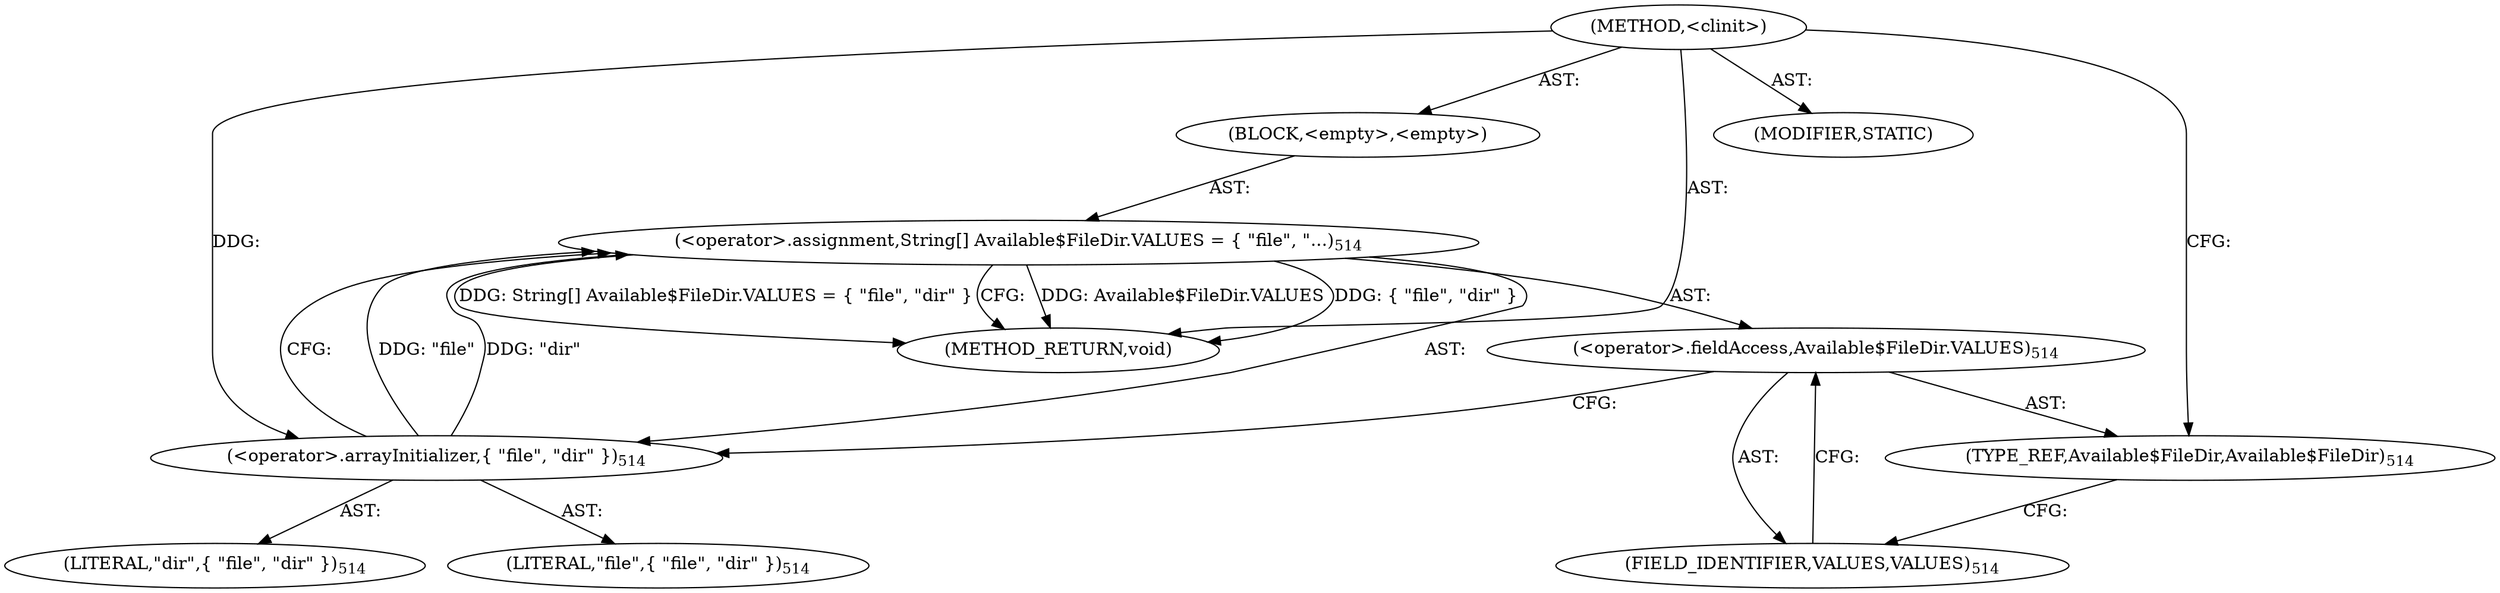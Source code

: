 digraph "&lt;clinit&gt;" {  
"111669149719" [label = <(METHOD,&lt;clinit&gt;)> ]
"25769803870" [label = <(BLOCK,&lt;empty&gt;,&lt;empty&gt;)> ]
"30064771432" [label = <(&lt;operator&gt;.assignment,String[] Available$FileDir.VALUES = { &quot;file&quot;, &quot;...)<SUB>514</SUB>> ]
"30064771433" [label = <(&lt;operator&gt;.fieldAccess,Available$FileDir.VALUES)<SUB>514</SUB>> ]
"180388626433" [label = <(TYPE_REF,Available$FileDir,Available$FileDir)<SUB>514</SUB>> ]
"55834574948" [label = <(FIELD_IDENTIFIER,VALUES,VALUES)<SUB>514</SUB>> ]
"30064771434" [label = <(&lt;operator&gt;.arrayInitializer,{ &quot;file&quot;, &quot;dir&quot; })<SUB>514</SUB>> ]
"90194313315" [label = <(LITERAL,&quot;file&quot;,{ &quot;file&quot;, &quot;dir&quot; })<SUB>514</SUB>> ]
"90194313316" [label = <(LITERAL,&quot;dir&quot;,{ &quot;file&quot;, &quot;dir&quot; })<SUB>514</SUB>> ]
"133143986235" [label = <(MODIFIER,STATIC)> ]
"128849018903" [label = <(METHOD_RETURN,void)> ]
  "111669149719" -> "25769803870"  [ label = "AST: "] 
  "111669149719" -> "133143986235"  [ label = "AST: "] 
  "111669149719" -> "128849018903"  [ label = "AST: "] 
  "25769803870" -> "30064771432"  [ label = "AST: "] 
  "30064771432" -> "30064771433"  [ label = "AST: "] 
  "30064771432" -> "30064771434"  [ label = "AST: "] 
  "30064771433" -> "180388626433"  [ label = "AST: "] 
  "30064771433" -> "55834574948"  [ label = "AST: "] 
  "30064771434" -> "90194313315"  [ label = "AST: "] 
  "30064771434" -> "90194313316"  [ label = "AST: "] 
  "30064771432" -> "128849018903"  [ label = "CFG: "] 
  "30064771433" -> "30064771434"  [ label = "CFG: "] 
  "30064771434" -> "30064771432"  [ label = "CFG: "] 
  "180388626433" -> "55834574948"  [ label = "CFG: "] 
  "55834574948" -> "30064771433"  [ label = "CFG: "] 
  "111669149719" -> "180388626433"  [ label = "CFG: "] 
  "30064771432" -> "128849018903"  [ label = "DDG: Available$FileDir.VALUES"] 
  "30064771432" -> "128849018903"  [ label = "DDG: { &quot;file&quot;, &quot;dir&quot; }"] 
  "30064771432" -> "128849018903"  [ label = "DDG: String[] Available$FileDir.VALUES = { &quot;file&quot;, &quot;dir&quot; }"] 
  "30064771434" -> "30064771432"  [ label = "DDG: &quot;file&quot;"] 
  "30064771434" -> "30064771432"  [ label = "DDG: &quot;dir&quot;"] 
  "111669149719" -> "30064771434"  [ label = "DDG: "] 
}
